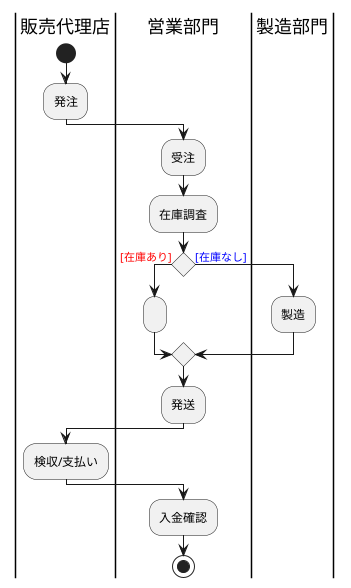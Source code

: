 @startuml アクティビティ図の例
|販売代理店|
|販売代理店|
|営業部門|
|営業部門|
|製造部門|
|製造部門|

|販売代理店|
start
:発注;
|販売代理店|

|営業部門|
:受注;
:在庫調査;
|営業部門|

|営業部門|
if () is (<color:red>[在庫あり]) then
:;
|製造部門|
else (<color:blue>[在庫なし])
:製造;
|営業部門|
endif 
:発送;
|販売代理店|
:検収/支払い;
|営業部門|
:入金確認;
stop
@enduml